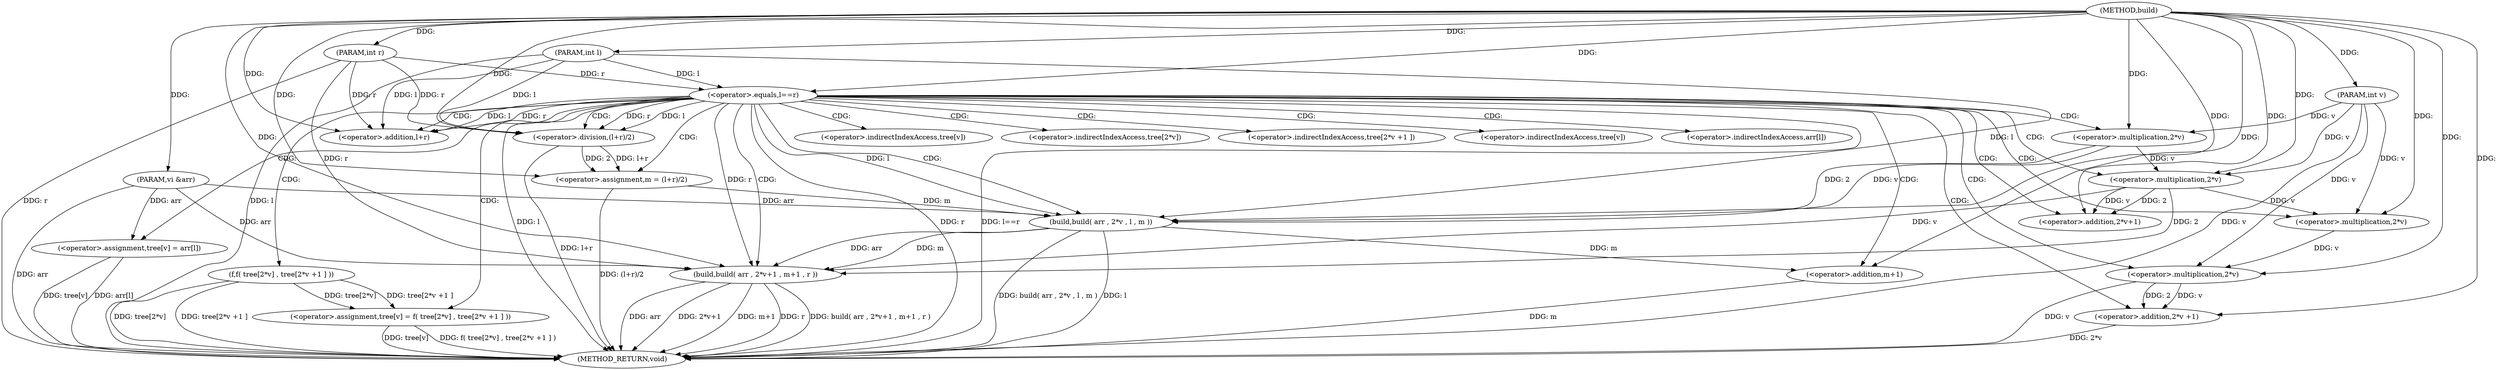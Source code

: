 digraph "build" {  
"1000437" [label = "(METHOD,build)" ]
"1000500" [label = "(METHOD_RETURN,void)" ]
"1000438" [label = "(PARAM,vi &arr)" ]
"1000439" [label = "(PARAM,int v)" ]
"1000440" [label = "(PARAM,int l)" ]
"1000441" [label = "(PARAM,int r)" ]
"1000444" [label = "(<operator>.equals,l==r)" ]
"1000448" [label = "(<operator>.assignment,tree[v] = arr[l])" ]
"1000458" [label = "(<operator>.assignment,m = (l+r)/2)" ]
"1000465" [label = "(build,build( arr , 2*v , l , m ))" ]
"1000472" [label = "(build,build( arr , 2*v+1 , m+1 , r ))" ]
"1000483" [label = "(<operator>.assignment,tree[v] = f( tree[2*v] , tree[2*v +1 ] ))" ]
"1000460" [label = "(<operator>.division,(l+r)/2)" ]
"1000467" [label = "(<operator>.multiplication,2*v)" ]
"1000474" [label = "(<operator>.addition,2*v+1)" ]
"1000479" [label = "(<operator>.addition,m+1)" ]
"1000487" [label = "(f,f( tree[2*v] , tree[2*v +1 ] ))" ]
"1000461" [label = "(<operator>.addition,l+r)" ]
"1000475" [label = "(<operator>.multiplication,2*v)" ]
"1000490" [label = "(<operator>.multiplication,2*v)" ]
"1000495" [label = "(<operator>.addition,2*v +1)" ]
"1000496" [label = "(<operator>.multiplication,2*v)" ]
"1000449" [label = "(<operator>.indirectIndexAccess,tree[v])" ]
"1000452" [label = "(<operator>.indirectIndexAccess,arr[l])" ]
"1000484" [label = "(<operator>.indirectIndexAccess,tree[v])" ]
"1000488" [label = "(<operator>.indirectIndexAccess,tree[2*v])" ]
"1000493" [label = "(<operator>.indirectIndexAccess,tree[2*v +1 ])" ]
  "1000438" -> "1000500"  [ label = "DDG: arr"] 
  "1000439" -> "1000500"  [ label = "DDG: v"] 
  "1000440" -> "1000500"  [ label = "DDG: l"] 
  "1000441" -> "1000500"  [ label = "DDG: r"] 
  "1000444" -> "1000500"  [ label = "DDG: l"] 
  "1000444" -> "1000500"  [ label = "DDG: r"] 
  "1000444" -> "1000500"  [ label = "DDG: l==r"] 
  "1000460" -> "1000500"  [ label = "DDG: l+r"] 
  "1000458" -> "1000500"  [ label = "DDG: (l+r)/2"] 
  "1000465" -> "1000500"  [ label = "DDG: l"] 
  "1000465" -> "1000500"  [ label = "DDG: build( arr , 2*v , l , m )"] 
  "1000472" -> "1000500"  [ label = "DDG: arr"] 
  "1000472" -> "1000500"  [ label = "DDG: 2*v+1"] 
  "1000479" -> "1000500"  [ label = "DDG: m"] 
  "1000472" -> "1000500"  [ label = "DDG: m+1"] 
  "1000472" -> "1000500"  [ label = "DDG: r"] 
  "1000472" -> "1000500"  [ label = "DDG: build( arr , 2*v+1 , m+1 , r )"] 
  "1000483" -> "1000500"  [ label = "DDG: tree[v]"] 
  "1000487" -> "1000500"  [ label = "DDG: tree[2*v]"] 
  "1000496" -> "1000500"  [ label = "DDG: v"] 
  "1000495" -> "1000500"  [ label = "DDG: 2*v"] 
  "1000487" -> "1000500"  [ label = "DDG: tree[2*v +1 ]"] 
  "1000483" -> "1000500"  [ label = "DDG: f( tree[2*v] , tree[2*v +1 ] )"] 
  "1000448" -> "1000500"  [ label = "DDG: tree[v]"] 
  "1000448" -> "1000500"  [ label = "DDG: arr[l]"] 
  "1000437" -> "1000438"  [ label = "DDG: "] 
  "1000437" -> "1000439"  [ label = "DDG: "] 
  "1000437" -> "1000440"  [ label = "DDG: "] 
  "1000437" -> "1000441"  [ label = "DDG: "] 
  "1000440" -> "1000444"  [ label = "DDG: l"] 
  "1000437" -> "1000444"  [ label = "DDG: "] 
  "1000441" -> "1000444"  [ label = "DDG: r"] 
  "1000438" -> "1000448"  [ label = "DDG: arr"] 
  "1000460" -> "1000458"  [ label = "DDG: 2"] 
  "1000460" -> "1000458"  [ label = "DDG: l+r"] 
  "1000487" -> "1000483"  [ label = "DDG: tree[2*v]"] 
  "1000487" -> "1000483"  [ label = "DDG: tree[2*v +1 ]"] 
  "1000437" -> "1000458"  [ label = "DDG: "] 
  "1000438" -> "1000465"  [ label = "DDG: arr"] 
  "1000437" -> "1000465"  [ label = "DDG: "] 
  "1000458" -> "1000465"  [ label = "DDG: m"] 
  "1000440" -> "1000465"  [ label = "DDG: l"] 
  "1000444" -> "1000465"  [ label = "DDG: l"] 
  "1000467" -> "1000465"  [ label = "DDG: v"] 
  "1000467" -> "1000465"  [ label = "DDG: 2"] 
  "1000465" -> "1000472"  [ label = "DDG: arr"] 
  "1000438" -> "1000472"  [ label = "DDG: arr"] 
  "1000437" -> "1000472"  [ label = "DDG: "] 
  "1000465" -> "1000472"  [ label = "DDG: m"] 
  "1000441" -> "1000472"  [ label = "DDG: r"] 
  "1000444" -> "1000472"  [ label = "DDG: r"] 
  "1000475" -> "1000472"  [ label = "DDG: v"] 
  "1000475" -> "1000472"  [ label = "DDG: 2"] 
  "1000444" -> "1000460"  [ label = "DDG: r"] 
  "1000441" -> "1000460"  [ label = "DDG: r"] 
  "1000437" -> "1000460"  [ label = "DDG: "] 
  "1000444" -> "1000460"  [ label = "DDG: l"] 
  "1000440" -> "1000460"  [ label = "DDG: l"] 
  "1000437" -> "1000467"  [ label = "DDG: "] 
  "1000439" -> "1000467"  [ label = "DDG: v"] 
  "1000475" -> "1000474"  [ label = "DDG: v"] 
  "1000475" -> "1000474"  [ label = "DDG: 2"] 
  "1000437" -> "1000474"  [ label = "DDG: "] 
  "1000465" -> "1000479"  [ label = "DDG: m"] 
  "1000437" -> "1000479"  [ label = "DDG: "] 
  "1000444" -> "1000461"  [ label = "DDG: l"] 
  "1000440" -> "1000461"  [ label = "DDG: l"] 
  "1000437" -> "1000461"  [ label = "DDG: "] 
  "1000444" -> "1000461"  [ label = "DDG: r"] 
  "1000441" -> "1000461"  [ label = "DDG: r"] 
  "1000437" -> "1000475"  [ label = "DDG: "] 
  "1000467" -> "1000475"  [ label = "DDG: v"] 
  "1000439" -> "1000475"  [ label = "DDG: v"] 
  "1000437" -> "1000490"  [ label = "DDG: "] 
  "1000475" -> "1000490"  [ label = "DDG: v"] 
  "1000439" -> "1000490"  [ label = "DDG: v"] 
  "1000496" -> "1000495"  [ label = "DDG: v"] 
  "1000496" -> "1000495"  [ label = "DDG: 2"] 
  "1000437" -> "1000495"  [ label = "DDG: "] 
  "1000437" -> "1000496"  [ label = "DDG: "] 
  "1000490" -> "1000496"  [ label = "DDG: v"] 
  "1000439" -> "1000496"  [ label = "DDG: v"] 
  "1000444" -> "1000461"  [ label = "CDG: "] 
  "1000444" -> "1000483"  [ label = "CDG: "] 
  "1000444" -> "1000465"  [ label = "CDG: "] 
  "1000444" -> "1000474"  [ label = "CDG: "] 
  "1000444" -> "1000496"  [ label = "CDG: "] 
  "1000444" -> "1000490"  [ label = "CDG: "] 
  "1000444" -> "1000479"  [ label = "CDG: "] 
  "1000444" -> "1000448"  [ label = "CDG: "] 
  "1000444" -> "1000488"  [ label = "CDG: "] 
  "1000444" -> "1000495"  [ label = "CDG: "] 
  "1000444" -> "1000493"  [ label = "CDG: "] 
  "1000444" -> "1000452"  [ label = "CDG: "] 
  "1000444" -> "1000487"  [ label = "CDG: "] 
  "1000444" -> "1000467"  [ label = "CDG: "] 
  "1000444" -> "1000484"  [ label = "CDG: "] 
  "1000444" -> "1000458"  [ label = "CDG: "] 
  "1000444" -> "1000460"  [ label = "CDG: "] 
  "1000444" -> "1000449"  [ label = "CDG: "] 
  "1000444" -> "1000472"  [ label = "CDG: "] 
  "1000444" -> "1000475"  [ label = "CDG: "] 
}
